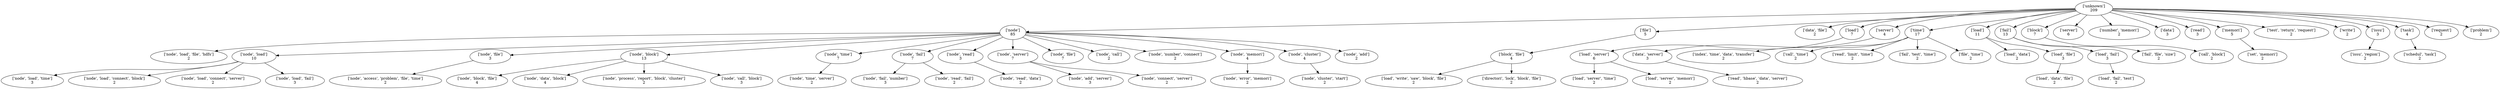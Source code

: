 strict digraph  {
	"['unknown']
209" -> "['node']
85";
	"['unknown']
209" -> "['file']
5";
	"['unknown']
209" -> "['data', 'file']
2";
	"['unknown']
209" -> "['load']
7";
	"['unknown']
209" -> "['server']
4";
	"['unknown']
209" -> "['time']
17";
	"['unknown']
209" -> "['load']
11";
	"['unknown']
209" -> "['fail']
13";
	"['unknown']
209" -> "['block']
7";
	"['unknown']
209" -> "['server']
6";
	"['unknown']
209" -> "['number', 'memori']
2";
	"['unknown']
209" -> "['data']
3";
	"['unknown']
209" -> "['read']
3";
	"['unknown']
209" -> "['memori']
5";
	"['unknown']
209" -> "['test', 'return', 'request']
2";
	"['unknown']
209" -> "['write']
2";
	"['unknown']
209" -> "['issu']
3";
	"['unknown']
209" -> "['task']
4";
	"['unknown']
209" -> "['request']
2";
	"['unknown']
209" -> "['problem']
2";
	"['node']
85" -> "['node', 'load', 'file', 'hdfs']
2";
	"['node']
85" -> "['node', 'load']
10";
	"['node']
85" -> "['node', 'file']
3";
	"['node']
85" -> "['node', 'block']
13";
	"['node']
85" -> "['node', 'time']
7";
	"['node']
85" -> "['node', 'fail']
7";
	"['node']
85" -> "['node', 'read']
3";
	"['node']
85" -> "['node', 'server']
7";
	"['node']
85" -> "['node', 'file']
7";
	"['node']
85" -> "['node', 'call']
2";
	"['node']
85" -> "['node', 'number', 'connect']
2";
	"['node']
85" -> "['node', 'memori']
4";
	"['node']
85" -> "['node', 'cluster']
4";
	"['node']
85" -> "['node', 'add']
2";
	"['file']
5" -> "['block', 'file']
4";
	"['load']
7" -> "['load', 'server']
6";
	"['server']
4" -> "['data', 'server']
3";
	"['time']
17" -> "['index', 'time', 'data', 'transfer']
2";
	"['time']
17" -> "['call', 'time']
2";
	"['time']
17" -> "['read', 'limit', 'time']
2";
	"['time']
17" -> "['fail', 'test', 'time']
2";
	"['time']
17" -> "['file', 'time']
2";
	"['load']
11" -> "['load', 'data']
2";
	"['load']
11" -> "['load', 'file']
3";
	"['fail']
13" -> "['load', 'fail']
3";
	"['fail']
13" -> "['fail', 'file', 'size']
2";
	"['block']
7" -> "['call', 'block']
2";
	"['memori']
5" -> "['set', 'memori']
2";
	"['issu']
3" -> "['issu', 'region']
2";
	"['task']
4" -> "['schedul', 'task']
2";
	"['node', 'load']
10" -> "['node', 'load', 'time']
3";
	"['node', 'load']
10" -> "['node', 'load', 'connect', 'block']
2";
	"['node', 'load']
10" -> "['node', 'load', 'connect', 'server']
2";
	"['node', 'load']
10" -> "['node', 'load', 'fail']
3";
	"['node', 'file']
3" -> "['node', 'access', 'problem', 'file', 'time']
2";
	"['node', 'block']
13" -> "['node', 'block', 'file']
4";
	"['node', 'block']
13" -> "['node', 'data', 'block']
4";
	"['node', 'block']
13" -> "['node', 'process', 'report', 'block', 'cluster']
2";
	"['node', 'block']
13" -> "['node', 'call', 'block']
3";
	"['node', 'time']
7" -> "['node', 'time', 'server']
2";
	"['node', 'fail']
7" -> "['node', 'fail', 'number']
3";
	"['node', 'fail']
7" -> "['node', 'read', 'fail']
2";
	"['node', 'read']
3" -> "['node', 'read', 'data']
2";
	"['node', 'server']
7" -> "['node', 'add', 'server']
3";
	"['node', 'server']
7" -> "['node', 'connect', 'server']
2";
	"['node', 'memori']
4" -> "['node', 'error', 'memori']
2";
	"['node', 'cluster']
4" -> "['node', 'cluster', 'start']
2";
	"['block', 'file']
4" -> "['load', 'write', 'saw', 'block', 'file']
2";
	"['block', 'file']
4" -> "['directori', 'lock', 'block', 'file']
2";
	"['load', 'server']
6" -> "['load', 'server', 'time']
2";
	"['load', 'server']
6" -> "['load', 'server', 'memori']
2";
	"['data', 'server']
3" -> "['read', 'hbase', 'data', 'server']
2";
	"['load', 'file']
3" -> "['load', 'data', 'file']
2";
	"['load', 'fail']
3" -> "['load', 'fail', 'test']
2";
}
